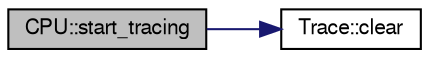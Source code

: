 digraph G
{
  edge [fontname="FreeSans",fontsize="10",labelfontname="FreeSans",labelfontsize="10"];
  node [fontname="FreeSans",fontsize="10",shape=record];
  rankdir=LR;
  Node1 [label="CPU::start_tracing",height=0.2,width=0.4,color="black", fillcolor="grey75", style="filled" fontcolor="black"];
  Node1 -> Node2 [color="midnightblue",fontsize="10",style="solid"];
  Node2 [label="Trace::clear",height=0.2,width=0.4,color="black", fillcolor="white", style="filled",URL="$classTrace.html#a7e719f22d141f62d4da6f22d13e27972"];
}
